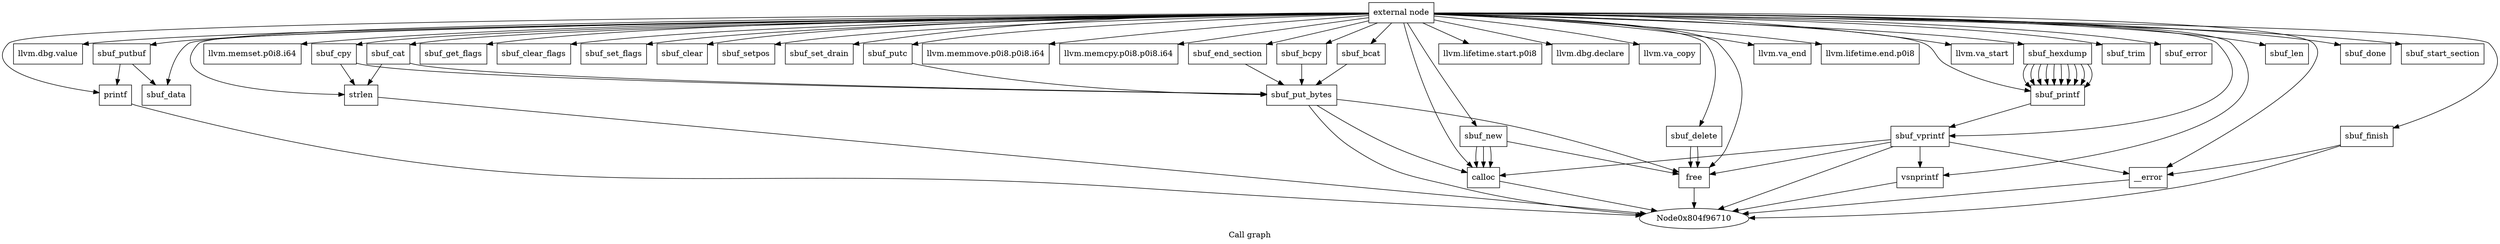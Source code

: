 digraph "Call graph" {
	label="Call graph";

	Node0x804f966e0 [shape=record,label="{external node}"];
	Node0x804f966e0 -> Node0x804f96770;
	Node0x804f966e0 -> Node0x804f96830;
	Node0x804f966e0 -> Node0x804f96890;
	Node0x804f966e0 -> Node0x804f96950;
	Node0x804f966e0 -> Node0x804f969b0;
	Node0x804f966e0 -> Node0x804f96ad0;
	Node0x804f966e0 -> Node0x804f96a10;
	Node0x804f966e0 -> Node0x804f96a70;
	Node0x804f966e0 -> Node0x804f96b30;
	Node0x804f966e0 -> Node0x804f96b90;
	Node0x804f966e0 -> Node0x804f96bf0;
	Node0x804f966e0 -> Node0x804f96c50;
	Node0x804f966e0 -> Node0x804f96cb0;
	Node0x804f966e0 -> Node0x804f96d10;
	Node0x804f966e0 -> Node0x804f96d70;
	Node0x804f966e0 -> Node0x804f96e30;
	Node0x804f966e0 -> Node0x804f96e90;
	Node0x804f966e0 -> Node0x804f96ef0;
	Node0x804f966e0 -> Node0x804f96f50;
	Node0x804f966e0 -> Node0x804f96fb0;
	Node0x804f966e0 -> Node0x804f97010;
	Node0x804f966e0 -> Node0x804f97070;
	Node0x804f966e0 -> Node0x804f97190;
	Node0x804f966e0 -> Node0x804f971f0;
	Node0x804f966e0 -> Node0x804f97250;
	Node0x804f966e0 -> Node0x804f970d0;
	Node0x804f966e0 -> Node0x804f97130;
	Node0x804f966e0 -> Node0x804f972b0;
	Node0x804f966e0 -> Node0x804f97310;
	Node0x804f966e0 -> Node0x804f967d0;
	Node0x804f966e0 -> Node0x804f97370;
	Node0x804f966e0 -> Node0x804f973d0;
	Node0x804f966e0 -> Node0x804f97430;
	Node0x804f966e0 -> Node0x804f97490;
	Node0x804f966e0 -> Node0x804f974f0;
	Node0x804f966e0 -> Node0x804f968f0;
	Node0x804f966e0 -> Node0x804f97550;
	Node0x804f966e0 -> Node0x804f975b0;
	Node0x804f966e0 -> Node0x804f97610;
	Node0x804f966e0 -> Node0x804f97670;
	Node0x804f966e0 -> Node0x804f976d0;
	Node0x804f96770 [shape=record,label="{sbuf_hexdump}"];
	Node0x804f96770 -> Node0x804f967d0;
	Node0x804f96770 -> Node0x804f967d0;
	Node0x804f96770 -> Node0x804f967d0;
	Node0x804f96770 -> Node0x804f967d0;
	Node0x804f96770 -> Node0x804f967d0;
	Node0x804f96770 -> Node0x804f967d0;
	Node0x804f96770 -> Node0x804f967d0;
	Node0x804f96770 -> Node0x804f967d0;
	Node0x804f96770 -> Node0x804f967d0;
	Node0x804f96770 -> Node0x804f967d0;
	Node0x804f96830 [shape=record,label="{llvm.dbg.value}"];
	Node0x804f96890 [shape=record,label="{sbuf_putbuf}"];
	Node0x804f96890 -> Node0x804f968f0;
	Node0x804f96890 -> Node0x804f96950;
	Node0x804f96950 [shape=record,label="{printf}"];
	Node0x804f96950 -> Node0x804f96710;
	Node0x804f969b0 [shape=record,label="{sbuf_new}"];
	Node0x804f969b0 -> Node0x804f96a10;
	Node0x804f969b0 -> Node0x804f96a10;
	Node0x804f969b0 -> Node0x804f96a10;
	Node0x804f969b0 -> Node0x804f96a70;
	Node0x804f96ad0 [shape=record,label="{llvm.memset.p0i8.i64}"];
	Node0x804f96a10 [shape=record,label="{calloc}"];
	Node0x804f96a10 -> Node0x804f96710;
	Node0x804f96a70 [shape=record,label="{free}"];
	Node0x804f96a70 -> Node0x804f96710;
	Node0x804f96b30 [shape=record,label="{sbuf_get_flags}"];
	Node0x804f96b90 [shape=record,label="{sbuf_clear_flags}"];
	Node0x804f96bf0 [shape=record,label="{sbuf_set_flags}"];
	Node0x804f96c50 [shape=record,label="{sbuf_clear}"];
	Node0x804f96cb0 [shape=record,label="{sbuf_setpos}"];
	Node0x804f96d10 [shape=record,label="{sbuf_set_drain}"];
	Node0x804f97430 [shape=record,label="{sbuf_trim}"];
	Node0x804f96d70 [shape=record,label="{sbuf_bcat}"];
	Node0x804f96d70 -> Node0x804f96dd0;
	Node0x804f96dd0 [shape=record,label="{sbuf_put_bytes}"];
	Node0x804f96dd0 -> Node0x804f96710;
	Node0x804f96dd0 -> Node0x804f96a10;
	Node0x804f96dd0 -> Node0x804f96a70;
	Node0x804f96e30 [shape=record,label="{llvm.memmove.p0i8.p0i8.i64}"];
	Node0x804f96e90 [shape=record,label="{llvm.memcpy.p0i8.p0i8.i64}"];
	Node0x804f96ef0 [shape=record,label="{sbuf_bcpy}"];
	Node0x804f96ef0 -> Node0x804f96dd0;
	Node0x804f96f50 [shape=record,label="{sbuf_cat}"];
	Node0x804f96f50 -> Node0x804f96fb0;
	Node0x804f96f50 -> Node0x804f96dd0;
	Node0x804f96fb0 [shape=record,label="{strlen}"];
	Node0x804f96fb0 -> Node0x804f96710;
	Node0x804f97010 [shape=record,label="{sbuf_cpy}"];
	Node0x804f97010 -> Node0x804f96fb0;
	Node0x804f97010 -> Node0x804f96dd0;
	Node0x804f97070 [shape=record,label="{sbuf_vprintf}"];
	Node0x804f97070 -> Node0x804f970d0;
	Node0x804f97070 -> Node0x804f97130;
	Node0x804f97070 -> Node0x804f96710;
	Node0x804f97070 -> Node0x804f96a10;
	Node0x804f97070 -> Node0x804f96a70;
	Node0x804f97190 [shape=record,label="{llvm.lifetime.start.p0i8}"];
	Node0x804f971f0 [shape=record,label="{llvm.dbg.declare}"];
	Node0x804f97250 [shape=record,label="{llvm.va_copy}"];
	Node0x804f970d0 [shape=record,label="{vsnprintf}"];
	Node0x804f970d0 -> Node0x804f96710;
	Node0x804f97130 [shape=record,label="{__error}"];
	Node0x804f97130 -> Node0x804f96710;
	Node0x804f972b0 [shape=record,label="{llvm.va_end}"];
	Node0x804f97310 [shape=record,label="{llvm.lifetime.end.p0i8}"];
	Node0x804f967d0 [shape=record,label="{sbuf_printf}"];
	Node0x804f967d0 -> Node0x804f97070;
	Node0x804f97370 [shape=record,label="{llvm.va_start}"];
	Node0x804f973d0 [shape=record,label="{sbuf_putc}"];
	Node0x804f973d0 -> Node0x804f96dd0;
	Node0x804f97490 [shape=record,label="{sbuf_error}"];
	Node0x804f974f0 [shape=record,label="{sbuf_finish}"];
	Node0x804f974f0 -> Node0x804f96710;
	Node0x804f974f0 -> Node0x804f97130;
	Node0x804f968f0 [shape=record,label="{sbuf_data}"];
	Node0x804f97550 [shape=record,label="{sbuf_len}"];
	Node0x804f975b0 [shape=record,label="{sbuf_delete}"];
	Node0x804f975b0 -> Node0x804f96a70;
	Node0x804f975b0 -> Node0x804f96a70;
	Node0x804f97610 [shape=record,label="{sbuf_done}"];
	Node0x804f97670 [shape=record,label="{sbuf_start_section}"];
	Node0x804f976d0 [shape=record,label="{sbuf_end_section}"];
	Node0x804f976d0 -> Node0x804f96dd0;
}
